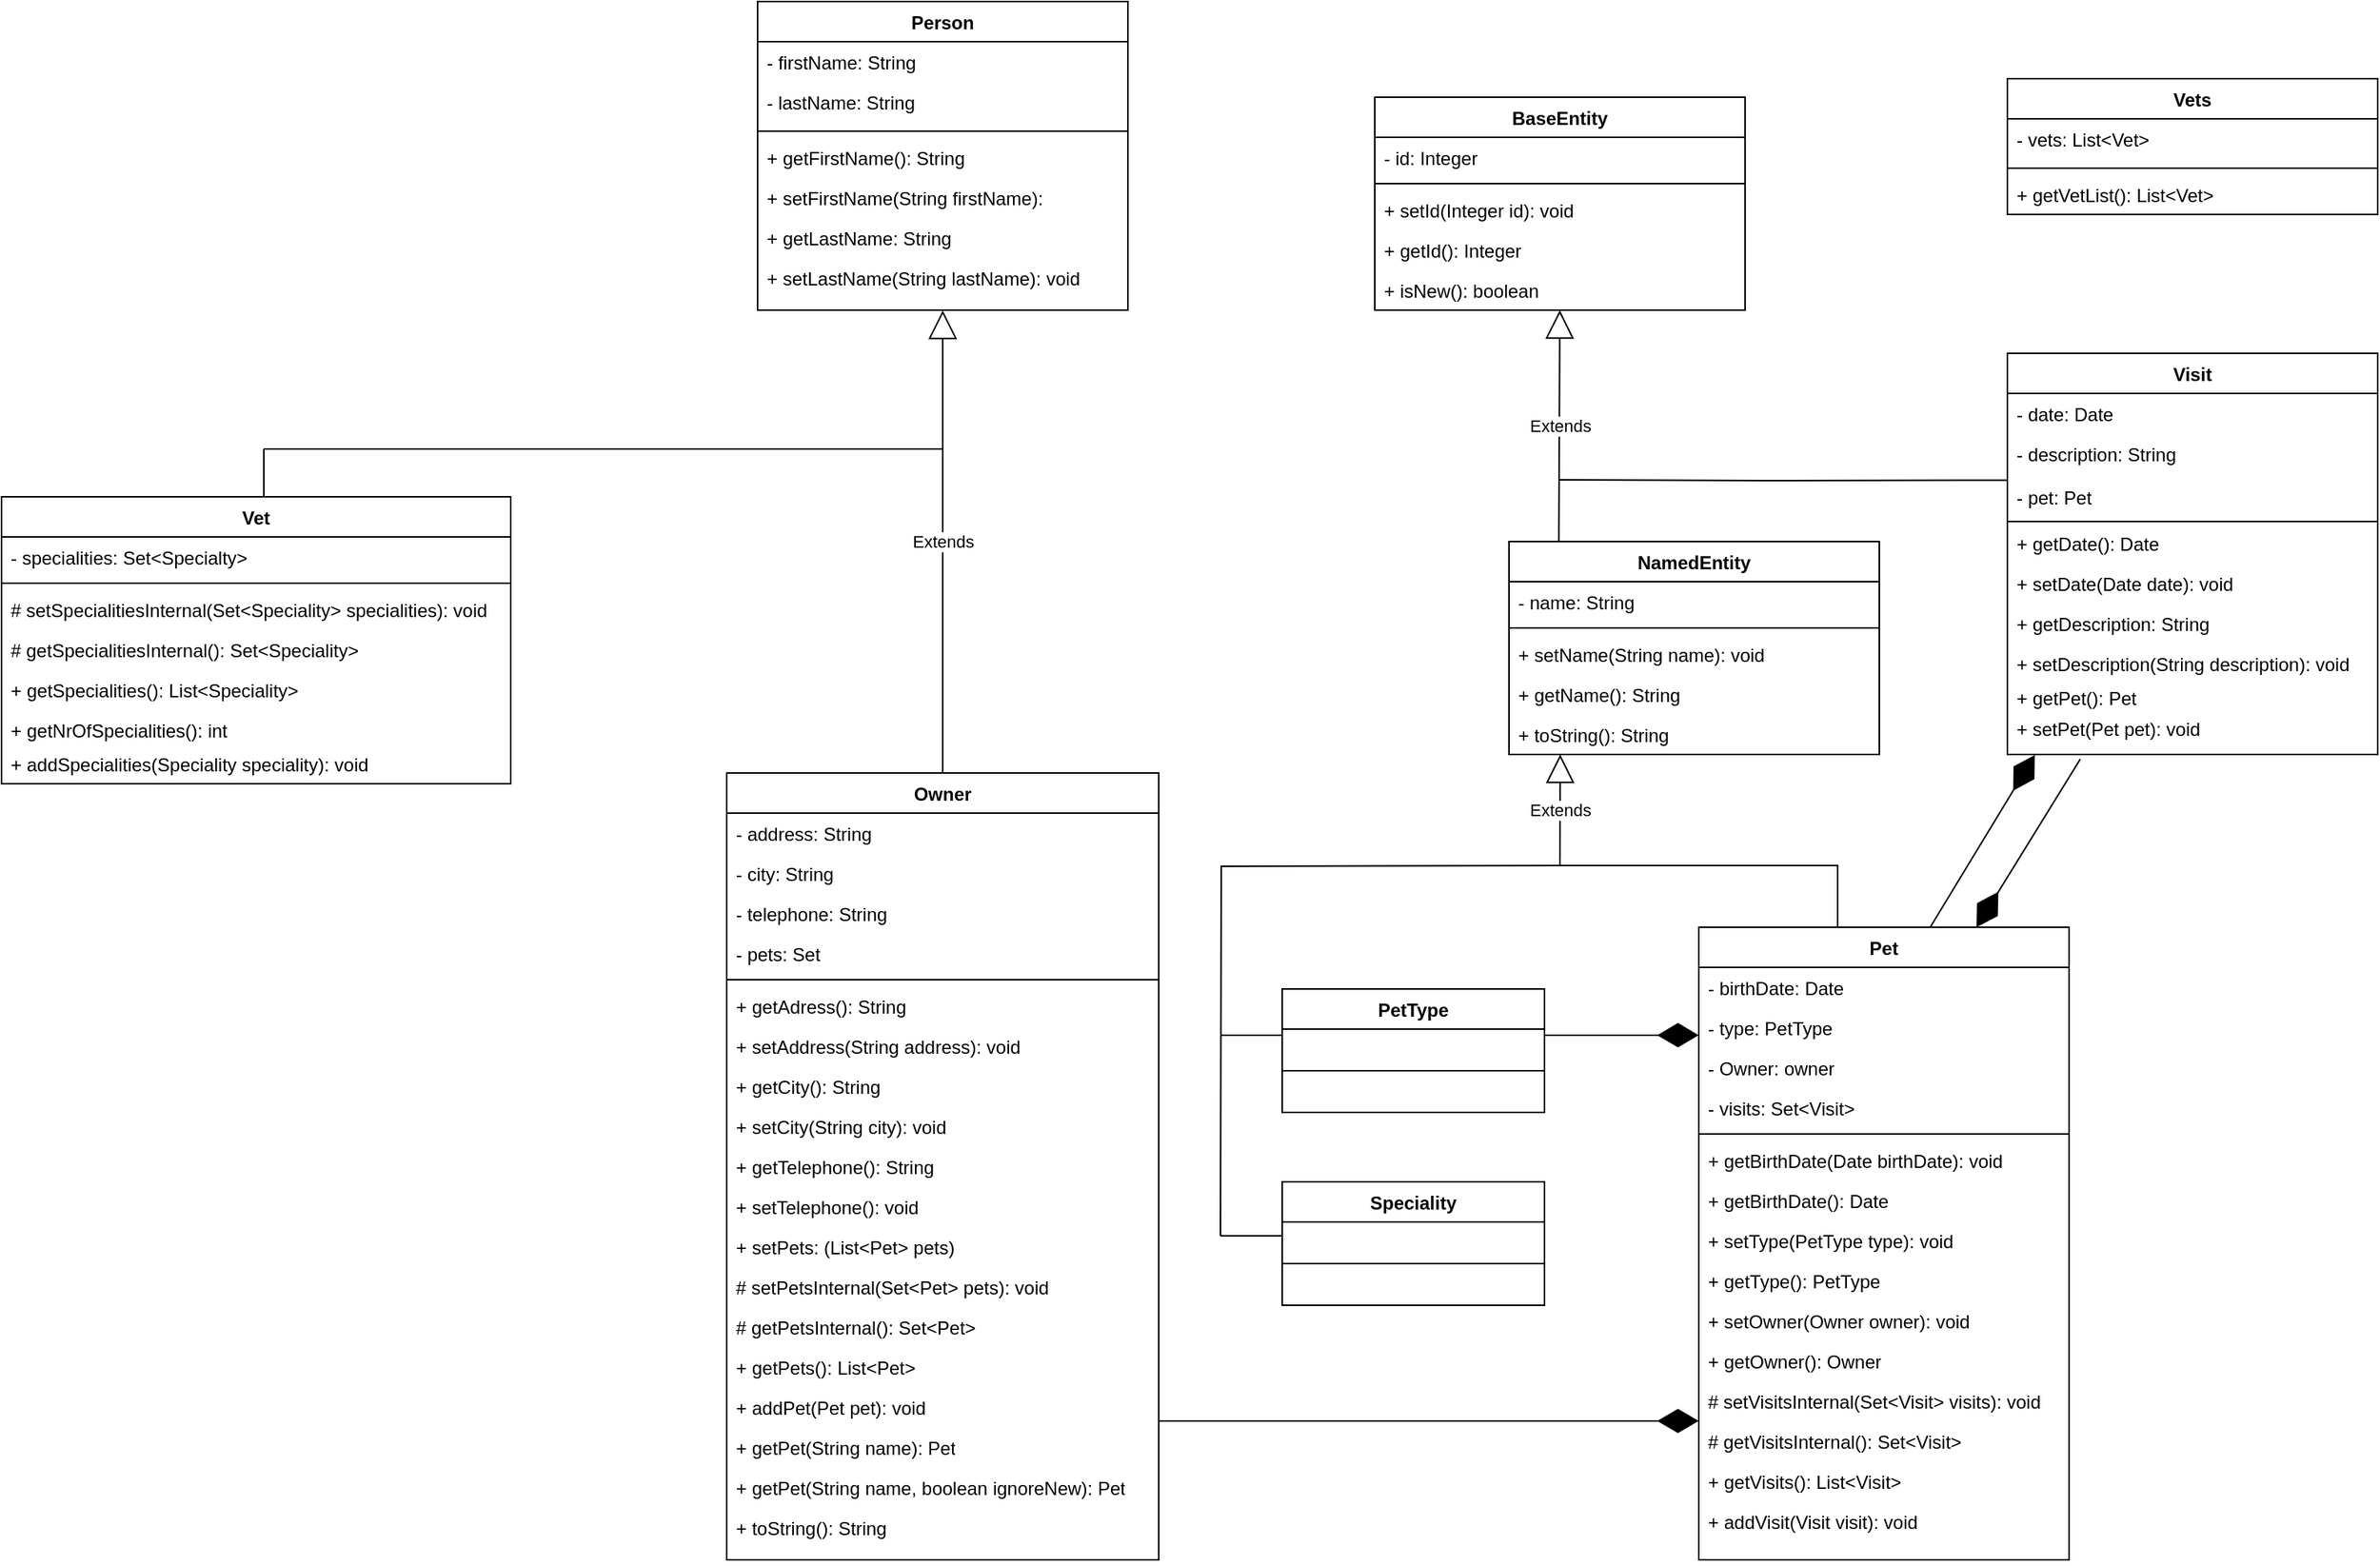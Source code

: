 <mxfile version="26.0.16">
  <diagram id="C5RBs43oDa-KdzZeNtuy" name="Page-1">
    <mxGraphModel dx="2007" dy="2647" grid="1" gridSize="10" guides="1" tooltips="1" connect="1" arrows="1" fold="1" page="1" pageScale="1" pageWidth="827" pageHeight="1169" math="0" shadow="0">
      <root>
        <mxCell id="WIyWlLk6GJQsqaUBKTNV-0" />
        <mxCell id="WIyWlLk6GJQsqaUBKTNV-1" parent="WIyWlLk6GJQsqaUBKTNV-0" />
        <mxCell id="treNw8Xe52a4ep_lziaN-0" value="Owner" style="swimlane;fontStyle=1;align=center;verticalAlign=top;childLayout=stackLayout;horizontal=1;startSize=26;horizontalStack=0;resizeParent=1;resizeParentMax=0;resizeLast=0;collapsible=1;marginBottom=0;whiteSpace=wrap;html=1;" parent="WIyWlLk6GJQsqaUBKTNV-1" vertex="1">
          <mxGeometry x="80" y="-660" width="280" height="510" as="geometry" />
        </mxCell>
        <mxCell id="treNw8Xe52a4ep_lziaN-6" value="- address: String&amp;nbsp;" style="text;strokeColor=none;fillColor=none;align=left;verticalAlign=top;spacingLeft=4;spacingRight=4;overflow=hidden;rotatable=0;points=[[0,0.5],[1,0.5]];portConstraint=eastwest;whiteSpace=wrap;html=1;" parent="treNw8Xe52a4ep_lziaN-0" vertex="1">
          <mxGeometry y="26" width="280" height="26" as="geometry" />
        </mxCell>
        <mxCell id="treNw8Xe52a4ep_lziaN-7" value="- city: String" style="text;strokeColor=none;fillColor=none;align=left;verticalAlign=top;spacingLeft=4;spacingRight=4;overflow=hidden;rotatable=0;points=[[0,0.5],[1,0.5]];portConstraint=eastwest;whiteSpace=wrap;html=1;" parent="treNw8Xe52a4ep_lziaN-0" vertex="1">
          <mxGeometry y="52" width="280" height="26" as="geometry" />
        </mxCell>
        <mxCell id="treNw8Xe52a4ep_lziaN-8" value="- telephone: String&amp;nbsp;" style="text;strokeColor=none;fillColor=none;align=left;verticalAlign=top;spacingLeft=4;spacingRight=4;overflow=hidden;rotatable=0;points=[[0,0.5],[1,0.5]];portConstraint=eastwest;whiteSpace=wrap;html=1;" parent="treNw8Xe52a4ep_lziaN-0" vertex="1">
          <mxGeometry y="78" width="280" height="26" as="geometry" />
        </mxCell>
        <mxCell id="treNw8Xe52a4ep_lziaN-1" value="- pets: Set" style="text;strokeColor=none;fillColor=none;align=left;verticalAlign=top;spacingLeft=4;spacingRight=4;overflow=hidden;rotatable=0;points=[[0,0.5],[1,0.5]];portConstraint=eastwest;whiteSpace=wrap;html=1;" parent="treNw8Xe52a4ep_lziaN-0" vertex="1">
          <mxGeometry y="104" width="280" height="26" as="geometry" />
        </mxCell>
        <mxCell id="treNw8Xe52a4ep_lziaN-2" value="" style="line;strokeWidth=1;fillColor=none;align=left;verticalAlign=middle;spacingTop=-1;spacingLeft=3;spacingRight=3;rotatable=0;labelPosition=right;points=[];portConstraint=eastwest;strokeColor=inherit;" parent="treNw8Xe52a4ep_lziaN-0" vertex="1">
          <mxGeometry y="130" width="280" height="8" as="geometry" />
        </mxCell>
        <mxCell id="treNw8Xe52a4ep_lziaN-9" value="+ getAdress(): String" style="text;strokeColor=none;fillColor=none;align=left;verticalAlign=top;spacingLeft=4;spacingRight=4;overflow=hidden;rotatable=0;points=[[0,0.5],[1,0.5]];portConstraint=eastwest;whiteSpace=wrap;html=1;" parent="treNw8Xe52a4ep_lziaN-0" vertex="1">
          <mxGeometry y="138" width="280" height="26" as="geometry" />
        </mxCell>
        <mxCell id="treNw8Xe52a4ep_lziaN-10" value="+ setAddress(String address): void" style="text;strokeColor=none;fillColor=none;align=left;verticalAlign=top;spacingLeft=4;spacingRight=4;overflow=hidden;rotatable=0;points=[[0,0.5],[1,0.5]];portConstraint=eastwest;whiteSpace=wrap;html=1;" parent="treNw8Xe52a4ep_lziaN-0" vertex="1">
          <mxGeometry y="164" width="280" height="26" as="geometry" />
        </mxCell>
        <mxCell id="treNw8Xe52a4ep_lziaN-11" value="+ getCity(): String" style="text;strokeColor=none;fillColor=none;align=left;verticalAlign=top;spacingLeft=4;spacingRight=4;overflow=hidden;rotatable=0;points=[[0,0.5],[1,0.5]];portConstraint=eastwest;whiteSpace=wrap;html=1;" parent="treNw8Xe52a4ep_lziaN-0" vertex="1">
          <mxGeometry y="190" width="280" height="26" as="geometry" />
        </mxCell>
        <mxCell id="treNw8Xe52a4ep_lziaN-12" value="+ setCity(String city): void" style="text;strokeColor=none;fillColor=none;align=left;verticalAlign=top;spacingLeft=4;spacingRight=4;overflow=hidden;rotatable=0;points=[[0,0.5],[1,0.5]];portConstraint=eastwest;whiteSpace=wrap;html=1;" parent="treNw8Xe52a4ep_lziaN-0" vertex="1">
          <mxGeometry y="216" width="280" height="26" as="geometry" />
        </mxCell>
        <mxCell id="treNw8Xe52a4ep_lziaN-13" value="+ getTelephone(): String" style="text;strokeColor=none;fillColor=none;align=left;verticalAlign=top;spacingLeft=4;spacingRight=4;overflow=hidden;rotatable=0;points=[[0,0.5],[1,0.5]];portConstraint=eastwest;whiteSpace=wrap;html=1;" parent="treNw8Xe52a4ep_lziaN-0" vertex="1">
          <mxGeometry y="242" width="280" height="26" as="geometry" />
        </mxCell>
        <mxCell id="treNw8Xe52a4ep_lziaN-14" value="+ setTelephone(): void" style="text;strokeColor=none;fillColor=none;align=left;verticalAlign=top;spacingLeft=4;spacingRight=4;overflow=hidden;rotatable=0;points=[[0,0.5],[1,0.5]];portConstraint=eastwest;whiteSpace=wrap;html=1;" parent="treNw8Xe52a4ep_lziaN-0" vertex="1">
          <mxGeometry y="268" width="280" height="26" as="geometry" />
        </mxCell>
        <mxCell id="treNw8Xe52a4ep_lziaN-15" value="+ setPets: (List&amp;lt;Pet&amp;gt; pets)" style="text;strokeColor=none;fillColor=none;align=left;verticalAlign=top;spacingLeft=4;spacingRight=4;overflow=hidden;rotatable=0;points=[[0,0.5],[1,0.5]];portConstraint=eastwest;whiteSpace=wrap;html=1;" parent="treNw8Xe52a4ep_lziaN-0" vertex="1">
          <mxGeometry y="294" width="280" height="26" as="geometry" />
        </mxCell>
        <mxCell id="treNw8Xe52a4ep_lziaN-16" value="# setPetsInternal(Set&amp;lt;Pet&amp;gt; pets): void&amp;nbsp;" style="text;strokeColor=none;fillColor=none;align=left;verticalAlign=top;spacingLeft=4;spacingRight=4;overflow=hidden;rotatable=0;points=[[0,0.5],[1,0.5]];portConstraint=eastwest;whiteSpace=wrap;html=1;" parent="treNw8Xe52a4ep_lziaN-0" vertex="1">
          <mxGeometry y="320" width="280" height="26" as="geometry" />
        </mxCell>
        <mxCell id="treNw8Xe52a4ep_lziaN-17" value="# getPetsInternal(): Set&amp;lt;Pet&amp;gt;&amp;nbsp;" style="text;strokeColor=none;fillColor=none;align=left;verticalAlign=top;spacingLeft=4;spacingRight=4;overflow=hidden;rotatable=0;points=[[0,0.5],[1,0.5]];portConstraint=eastwest;whiteSpace=wrap;html=1;" parent="treNw8Xe52a4ep_lziaN-0" vertex="1">
          <mxGeometry y="346" width="280" height="26" as="geometry" />
        </mxCell>
        <mxCell id="treNw8Xe52a4ep_lziaN-18" value="+ getPets(): List&amp;lt;Pet&amp;gt;" style="text;strokeColor=none;fillColor=none;align=left;verticalAlign=top;spacingLeft=4;spacingRight=4;overflow=hidden;rotatable=0;points=[[0,0.5],[1,0.5]];portConstraint=eastwest;whiteSpace=wrap;html=1;" parent="treNw8Xe52a4ep_lziaN-0" vertex="1">
          <mxGeometry y="372" width="280" height="26" as="geometry" />
        </mxCell>
        <mxCell id="treNw8Xe52a4ep_lziaN-19" value="+ addPet(Pet pet): void" style="text;strokeColor=none;fillColor=none;align=left;verticalAlign=top;spacingLeft=4;spacingRight=4;overflow=hidden;rotatable=0;points=[[0,0.5],[1,0.5]];portConstraint=eastwest;whiteSpace=wrap;html=1;" parent="treNw8Xe52a4ep_lziaN-0" vertex="1">
          <mxGeometry y="398" width="280" height="26" as="geometry" />
        </mxCell>
        <mxCell id="treNw8Xe52a4ep_lziaN-20" value="+ getPet(String name): Pet" style="text;strokeColor=none;fillColor=none;align=left;verticalAlign=top;spacingLeft=4;spacingRight=4;overflow=hidden;rotatable=0;points=[[0,0.5],[1,0.5]];portConstraint=eastwest;whiteSpace=wrap;html=1;" parent="treNw8Xe52a4ep_lziaN-0" vertex="1">
          <mxGeometry y="424" width="280" height="26" as="geometry" />
        </mxCell>
        <mxCell id="treNw8Xe52a4ep_lziaN-21" value="+ getPet(String name, boolean ignoreNew): Pet" style="text;strokeColor=none;fillColor=none;align=left;verticalAlign=top;spacingLeft=4;spacingRight=4;overflow=hidden;rotatable=0;points=[[0,0.5],[1,0.5]];portConstraint=eastwest;whiteSpace=wrap;html=1;" parent="treNw8Xe52a4ep_lziaN-0" vertex="1">
          <mxGeometry y="450" width="280" height="26" as="geometry" />
        </mxCell>
        <mxCell id="treNw8Xe52a4ep_lziaN-22" value="+ toString(): String" style="text;strokeColor=none;fillColor=none;align=left;verticalAlign=top;spacingLeft=4;spacingRight=4;overflow=hidden;rotatable=0;points=[[0,0.5],[1,0.5]];portConstraint=eastwest;whiteSpace=wrap;html=1;" parent="treNw8Xe52a4ep_lziaN-0" vertex="1">
          <mxGeometry y="476" width="280" height="34" as="geometry" />
        </mxCell>
        <mxCell id="treNw8Xe52a4ep_lziaN-24" value="Person" style="swimlane;fontStyle=1;align=center;verticalAlign=top;childLayout=stackLayout;horizontal=1;startSize=26;horizontalStack=0;resizeParent=1;resizeParentMax=0;resizeLast=0;collapsible=1;marginBottom=0;whiteSpace=wrap;html=1;" parent="WIyWlLk6GJQsqaUBKTNV-1" vertex="1">
          <mxGeometry x="100" y="-1160" width="240" height="200" as="geometry" />
        </mxCell>
        <mxCell id="treNw8Xe52a4ep_lziaN-29" value="- firstName: String" style="text;strokeColor=none;fillColor=none;align=left;verticalAlign=top;spacingLeft=4;spacingRight=4;overflow=hidden;rotatable=0;points=[[0,0.5],[1,0.5]];portConstraint=eastwest;whiteSpace=wrap;html=1;" parent="treNw8Xe52a4ep_lziaN-24" vertex="1">
          <mxGeometry y="26" width="240" height="26" as="geometry" />
        </mxCell>
        <mxCell id="treNw8Xe52a4ep_lziaN-25" value="- lastName: String" style="text;strokeColor=none;fillColor=none;align=left;verticalAlign=top;spacingLeft=4;spacingRight=4;overflow=hidden;rotatable=0;points=[[0,0.5],[1,0.5]];portConstraint=eastwest;whiteSpace=wrap;html=1;" parent="treNw8Xe52a4ep_lziaN-24" vertex="1">
          <mxGeometry y="52" width="240" height="28" as="geometry" />
        </mxCell>
        <mxCell id="treNw8Xe52a4ep_lziaN-26" value="" style="line;strokeWidth=1;fillColor=none;align=left;verticalAlign=middle;spacingTop=-1;spacingLeft=3;spacingRight=3;rotatable=0;labelPosition=right;points=[];portConstraint=eastwest;strokeColor=inherit;" parent="treNw8Xe52a4ep_lziaN-24" vertex="1">
          <mxGeometry y="80" width="240" height="8" as="geometry" />
        </mxCell>
        <mxCell id="treNw8Xe52a4ep_lziaN-30" value="+ getFirstName(): String" style="text;strokeColor=none;fillColor=none;align=left;verticalAlign=top;spacingLeft=4;spacingRight=4;overflow=hidden;rotatable=0;points=[[0,0.5],[1,0.5]];portConstraint=eastwest;whiteSpace=wrap;html=1;" parent="treNw8Xe52a4ep_lziaN-24" vertex="1">
          <mxGeometry y="88" width="240" height="26" as="geometry" />
        </mxCell>
        <mxCell id="treNw8Xe52a4ep_lziaN-31" value="+ setFirstName(String firstName):&amp;nbsp;" style="text;strokeColor=none;fillColor=none;align=left;verticalAlign=top;spacingLeft=4;spacingRight=4;overflow=hidden;rotatable=0;points=[[0,0.5],[1,0.5]];portConstraint=eastwest;whiteSpace=wrap;html=1;" parent="treNw8Xe52a4ep_lziaN-24" vertex="1">
          <mxGeometry y="114" width="240" height="26" as="geometry" />
        </mxCell>
        <mxCell id="treNw8Xe52a4ep_lziaN-32" value="+ getLastName: String" style="text;strokeColor=none;fillColor=none;align=left;verticalAlign=top;spacingLeft=4;spacingRight=4;overflow=hidden;rotatable=0;points=[[0,0.5],[1,0.5]];portConstraint=eastwest;whiteSpace=wrap;html=1;" parent="treNw8Xe52a4ep_lziaN-24" vertex="1">
          <mxGeometry y="140" width="240" height="26" as="geometry" />
        </mxCell>
        <mxCell id="treNw8Xe52a4ep_lziaN-27" value="+ setLastName(String lastName): void&amp;nbsp;" style="text;strokeColor=none;fillColor=none;align=left;verticalAlign=top;spacingLeft=4;spacingRight=4;overflow=hidden;rotatable=0;points=[[0,0.5],[1,0.5]];portConstraint=eastwest;whiteSpace=wrap;html=1;" parent="treNw8Xe52a4ep_lziaN-24" vertex="1">
          <mxGeometry y="166" width="240" height="34" as="geometry" />
        </mxCell>
        <mxCell id="treNw8Xe52a4ep_lziaN-33" value="Extends" style="endArrow=block;endSize=16;endFill=0;html=1;rounded=0;entryX=0.5;entryY=1.006;entryDx=0;entryDy=0;entryPerimeter=0;exitX=0.5;exitY=0;exitDx=0;exitDy=0;" parent="WIyWlLk6GJQsqaUBKTNV-1" source="treNw8Xe52a4ep_lziaN-0" target="treNw8Xe52a4ep_lziaN-27" edge="1">
          <mxGeometry width="160" relative="1" as="geometry">
            <mxPoint x="220" y="-840" as="sourcePoint" />
            <mxPoint x="219.5" y="-930" as="targetPoint" />
          </mxGeometry>
        </mxCell>
        <mxCell id="treNw8Xe52a4ep_lziaN-34" value="Pet" style="swimlane;fontStyle=1;align=center;verticalAlign=top;childLayout=stackLayout;horizontal=1;startSize=26;horizontalStack=0;resizeParent=1;resizeParentMax=0;resizeLast=0;collapsible=1;marginBottom=0;whiteSpace=wrap;html=1;" parent="WIyWlLk6GJQsqaUBKTNV-1" vertex="1">
          <mxGeometry x="710" y="-560" width="240" height="410" as="geometry" />
        </mxCell>
        <mxCell id="treNw8Xe52a4ep_lziaN-35" value="- birthDate: Date" style="text;strokeColor=none;fillColor=none;align=left;verticalAlign=top;spacingLeft=4;spacingRight=4;overflow=hidden;rotatable=0;points=[[0,0.5],[1,0.5]];portConstraint=eastwest;whiteSpace=wrap;html=1;" parent="treNw8Xe52a4ep_lziaN-34" vertex="1">
          <mxGeometry y="26" width="240" height="26" as="geometry" />
        </mxCell>
        <mxCell id="treNw8Xe52a4ep_lziaN-43" value="- type: PetType" style="text;strokeColor=none;fillColor=none;align=left;verticalAlign=top;spacingLeft=4;spacingRight=4;overflow=hidden;rotatable=0;points=[[0,0.5],[1,0.5]];portConstraint=eastwest;whiteSpace=wrap;html=1;" parent="treNw8Xe52a4ep_lziaN-34" vertex="1">
          <mxGeometry y="52" width="240" height="26" as="geometry" />
        </mxCell>
        <mxCell id="treNw8Xe52a4ep_lziaN-44" value="- Owner: owner" style="text;strokeColor=none;fillColor=none;align=left;verticalAlign=top;spacingLeft=4;spacingRight=4;overflow=hidden;rotatable=0;points=[[0,0.5],[1,0.5]];portConstraint=eastwest;whiteSpace=wrap;html=1;" parent="treNw8Xe52a4ep_lziaN-34" vertex="1">
          <mxGeometry y="78" width="240" height="26" as="geometry" />
        </mxCell>
        <mxCell id="treNw8Xe52a4ep_lziaN-36" value="- visits: Set&amp;lt;Visit&amp;gt;" style="text;strokeColor=none;fillColor=none;align=left;verticalAlign=top;spacingLeft=4;spacingRight=4;overflow=hidden;rotatable=0;points=[[0,0.5],[1,0.5]];portConstraint=eastwest;whiteSpace=wrap;html=1;" parent="treNw8Xe52a4ep_lziaN-34" vertex="1">
          <mxGeometry y="104" width="240" height="26" as="geometry" />
        </mxCell>
        <mxCell id="treNw8Xe52a4ep_lziaN-37" value="" style="line;strokeWidth=1;fillColor=none;align=left;verticalAlign=middle;spacingTop=-1;spacingLeft=3;spacingRight=3;rotatable=0;labelPosition=right;points=[];portConstraint=eastwest;strokeColor=inherit;" parent="treNw8Xe52a4ep_lziaN-34" vertex="1">
          <mxGeometry y="130" width="240" height="8" as="geometry" />
        </mxCell>
        <mxCell id="treNw8Xe52a4ep_lziaN-38" value="+ getBirthDate(Date birthDate): void" style="text;strokeColor=none;fillColor=none;align=left;verticalAlign=top;spacingLeft=4;spacingRight=4;overflow=hidden;rotatable=0;points=[[0,0.5],[1,0.5]];portConstraint=eastwest;whiteSpace=wrap;html=1;" parent="treNw8Xe52a4ep_lziaN-34" vertex="1">
          <mxGeometry y="138" width="240" height="26" as="geometry" />
        </mxCell>
        <mxCell id="treNw8Xe52a4ep_lziaN-39" value="+ getBirthDate(): Date&amp;nbsp;" style="text;strokeColor=none;fillColor=none;align=left;verticalAlign=top;spacingLeft=4;spacingRight=4;overflow=hidden;rotatable=0;points=[[0,0.5],[1,0.5]];portConstraint=eastwest;whiteSpace=wrap;html=1;" parent="treNw8Xe52a4ep_lziaN-34" vertex="1">
          <mxGeometry y="164" width="240" height="26" as="geometry" />
        </mxCell>
        <mxCell id="treNw8Xe52a4ep_lziaN-40" value="+ setType(PetType type): void" style="text;strokeColor=none;fillColor=none;align=left;verticalAlign=top;spacingLeft=4;spacingRight=4;overflow=hidden;rotatable=0;points=[[0,0.5],[1,0.5]];portConstraint=eastwest;whiteSpace=wrap;html=1;" parent="treNw8Xe52a4ep_lziaN-34" vertex="1">
          <mxGeometry y="190" width="240" height="26" as="geometry" />
        </mxCell>
        <mxCell id="treNw8Xe52a4ep_lziaN-46" value="+ getType(): PetType" style="text;strokeColor=none;fillColor=none;align=left;verticalAlign=top;spacingLeft=4;spacingRight=4;overflow=hidden;rotatable=0;points=[[0,0.5],[1,0.5]];portConstraint=eastwest;whiteSpace=wrap;html=1;" parent="treNw8Xe52a4ep_lziaN-34" vertex="1">
          <mxGeometry y="216" width="240" height="26" as="geometry" />
        </mxCell>
        <mxCell id="treNw8Xe52a4ep_lziaN-47" value="+ setOwner(Owner owner): void" style="text;strokeColor=none;fillColor=none;align=left;verticalAlign=top;spacingLeft=4;spacingRight=4;overflow=hidden;rotatable=0;points=[[0,0.5],[1,0.5]];portConstraint=eastwest;whiteSpace=wrap;html=1;" parent="treNw8Xe52a4ep_lziaN-34" vertex="1">
          <mxGeometry y="242" width="240" height="26" as="geometry" />
        </mxCell>
        <mxCell id="treNw8Xe52a4ep_lziaN-48" value="+ getOwner(): Owner" style="text;strokeColor=none;fillColor=none;align=left;verticalAlign=top;spacingLeft=4;spacingRight=4;overflow=hidden;rotatable=0;points=[[0,0.5],[1,0.5]];portConstraint=eastwest;whiteSpace=wrap;html=1;" parent="treNw8Xe52a4ep_lziaN-34" vertex="1">
          <mxGeometry y="268" width="240" height="26" as="geometry" />
        </mxCell>
        <mxCell id="treNw8Xe52a4ep_lziaN-49" value="# setVisitsInternal(Set&amp;lt;Visit&amp;gt; visits): void&amp;nbsp;" style="text;strokeColor=none;fillColor=none;align=left;verticalAlign=top;spacingLeft=4;spacingRight=4;overflow=hidden;rotatable=0;points=[[0,0.5],[1,0.5]];portConstraint=eastwest;whiteSpace=wrap;html=1;" parent="treNw8Xe52a4ep_lziaN-34" vertex="1">
          <mxGeometry y="294" width="240" height="26" as="geometry" />
        </mxCell>
        <mxCell id="treNw8Xe52a4ep_lziaN-50" value="# getVisitsInternal(): Set&amp;lt;Visit&amp;gt;&amp;nbsp;" style="text;strokeColor=none;fillColor=none;align=left;verticalAlign=top;spacingLeft=4;spacingRight=4;overflow=hidden;rotatable=0;points=[[0,0.5],[1,0.5]];portConstraint=eastwest;whiteSpace=wrap;html=1;" parent="treNw8Xe52a4ep_lziaN-34" vertex="1">
          <mxGeometry y="320" width="240" height="26" as="geometry" />
        </mxCell>
        <mxCell id="treNw8Xe52a4ep_lziaN-51" value="+ getVisits(): List&amp;lt;Visit&amp;gt;" style="text;strokeColor=none;fillColor=none;align=left;verticalAlign=top;spacingLeft=4;spacingRight=4;overflow=hidden;rotatable=0;points=[[0,0.5],[1,0.5]];portConstraint=eastwest;whiteSpace=wrap;html=1;" parent="treNw8Xe52a4ep_lziaN-34" vertex="1">
          <mxGeometry y="346" width="240" height="26" as="geometry" />
        </mxCell>
        <mxCell id="treNw8Xe52a4ep_lziaN-41" value="+ addVisit(Visit visit): void" style="text;strokeColor=none;fillColor=none;align=left;verticalAlign=top;spacingLeft=4;spacingRight=4;overflow=hidden;rotatable=0;points=[[0,0.5],[1,0.5]];portConstraint=eastwest;whiteSpace=wrap;html=1;" parent="treNw8Xe52a4ep_lziaN-34" vertex="1">
          <mxGeometry y="372" width="240" height="38" as="geometry" />
        </mxCell>
        <mxCell id="treNw8Xe52a4ep_lziaN-52" value="Extends" style="endArrow=block;endSize=16;endFill=0;html=1;rounded=0;" parent="WIyWlLk6GJQsqaUBKTNV-1" edge="1">
          <mxGeometry width="160" relative="1" as="geometry">
            <mxPoint x="620" y="-600" as="sourcePoint" />
            <mxPoint x="620.2" y="-672" as="targetPoint" />
          </mxGeometry>
        </mxCell>
        <mxCell id="pr3F95v6sbht4BR1zz6e-0" value="NamedEntity" style="swimlane;fontStyle=1;align=center;verticalAlign=top;childLayout=stackLayout;horizontal=1;startSize=26;horizontalStack=0;resizeParent=1;resizeParentMax=0;resizeLast=0;collapsible=1;marginBottom=0;whiteSpace=wrap;html=1;" vertex="1" parent="WIyWlLk6GJQsqaUBKTNV-1">
          <mxGeometry x="587" y="-810" width="240" height="138" as="geometry" />
        </mxCell>
        <mxCell id="pr3F95v6sbht4BR1zz6e-1" value="- name: String" style="text;strokeColor=none;fillColor=none;align=left;verticalAlign=top;spacingLeft=4;spacingRight=4;overflow=hidden;rotatable=0;points=[[0,0.5],[1,0.5]];portConstraint=eastwest;whiteSpace=wrap;html=1;" vertex="1" parent="pr3F95v6sbht4BR1zz6e-0">
          <mxGeometry y="26" width="240" height="26" as="geometry" />
        </mxCell>
        <mxCell id="pr3F95v6sbht4BR1zz6e-3" value="" style="line;strokeWidth=1;fillColor=none;align=left;verticalAlign=middle;spacingTop=-1;spacingLeft=3;spacingRight=3;rotatable=0;labelPosition=right;points=[];portConstraint=eastwest;strokeColor=inherit;" vertex="1" parent="pr3F95v6sbht4BR1zz6e-0">
          <mxGeometry y="52" width="240" height="8" as="geometry" />
        </mxCell>
        <mxCell id="pr3F95v6sbht4BR1zz6e-4" value="+ setName(String name): void" style="text;strokeColor=none;fillColor=none;align=left;verticalAlign=top;spacingLeft=4;spacingRight=4;overflow=hidden;rotatable=0;points=[[0,0.5],[1,0.5]];portConstraint=eastwest;whiteSpace=wrap;html=1;" vertex="1" parent="pr3F95v6sbht4BR1zz6e-0">
          <mxGeometry y="60" width="240" height="26" as="geometry" />
        </mxCell>
        <mxCell id="pr3F95v6sbht4BR1zz6e-5" value="+ getName(): String&amp;nbsp;" style="text;strokeColor=none;fillColor=none;align=left;verticalAlign=top;spacingLeft=4;spacingRight=4;overflow=hidden;rotatable=0;points=[[0,0.5],[1,0.5]];portConstraint=eastwest;whiteSpace=wrap;html=1;" vertex="1" parent="pr3F95v6sbht4BR1zz6e-0">
          <mxGeometry y="86" width="240" height="26" as="geometry" />
        </mxCell>
        <mxCell id="pr3F95v6sbht4BR1zz6e-6" value="+ toString(): String" style="text;strokeColor=none;fillColor=none;align=left;verticalAlign=top;spacingLeft=4;spacingRight=4;overflow=hidden;rotatable=0;points=[[0,0.5],[1,0.5]];portConstraint=eastwest;whiteSpace=wrap;html=1;" vertex="1" parent="pr3F95v6sbht4BR1zz6e-0">
          <mxGeometry y="112" width="240" height="26" as="geometry" />
        </mxCell>
        <mxCell id="pr3F95v6sbht4BR1zz6e-9" value="BaseEntity" style="swimlane;fontStyle=1;align=center;verticalAlign=top;childLayout=stackLayout;horizontal=1;startSize=26;horizontalStack=0;resizeParent=1;resizeParentMax=0;resizeLast=0;collapsible=1;marginBottom=0;whiteSpace=wrap;html=1;" vertex="1" parent="WIyWlLk6GJQsqaUBKTNV-1">
          <mxGeometry x="500" y="-1098" width="240" height="138" as="geometry" />
        </mxCell>
        <mxCell id="pr3F95v6sbht4BR1zz6e-10" value="- id: Integer" style="text;strokeColor=none;fillColor=none;align=left;verticalAlign=top;spacingLeft=4;spacingRight=4;overflow=hidden;rotatable=0;points=[[0,0.5],[1,0.5]];portConstraint=eastwest;whiteSpace=wrap;html=1;" vertex="1" parent="pr3F95v6sbht4BR1zz6e-9">
          <mxGeometry y="26" width="240" height="26" as="geometry" />
        </mxCell>
        <mxCell id="pr3F95v6sbht4BR1zz6e-11" value="" style="line;strokeWidth=1;fillColor=none;align=left;verticalAlign=middle;spacingTop=-1;spacingLeft=3;spacingRight=3;rotatable=0;labelPosition=right;points=[];portConstraint=eastwest;strokeColor=inherit;" vertex="1" parent="pr3F95v6sbht4BR1zz6e-9">
          <mxGeometry y="52" width="240" height="8" as="geometry" />
        </mxCell>
        <mxCell id="pr3F95v6sbht4BR1zz6e-12" value="+ setId(Integer id): void" style="text;strokeColor=none;fillColor=none;align=left;verticalAlign=top;spacingLeft=4;spacingRight=4;overflow=hidden;rotatable=0;points=[[0,0.5],[1,0.5]];portConstraint=eastwest;whiteSpace=wrap;html=1;" vertex="1" parent="pr3F95v6sbht4BR1zz6e-9">
          <mxGeometry y="60" width="240" height="26" as="geometry" />
        </mxCell>
        <mxCell id="pr3F95v6sbht4BR1zz6e-13" value="+ getId(): Integer &amp;nbsp;" style="text;strokeColor=none;fillColor=none;align=left;verticalAlign=top;spacingLeft=4;spacingRight=4;overflow=hidden;rotatable=0;points=[[0,0.5],[1,0.5]];portConstraint=eastwest;whiteSpace=wrap;html=1;" vertex="1" parent="pr3F95v6sbht4BR1zz6e-9">
          <mxGeometry y="86" width="240" height="26" as="geometry" />
        </mxCell>
        <mxCell id="pr3F95v6sbht4BR1zz6e-14" value="+ isNew(): boolean" style="text;strokeColor=none;fillColor=none;align=left;verticalAlign=top;spacingLeft=4;spacingRight=4;overflow=hidden;rotatable=0;points=[[0,0.5],[1,0.5]];portConstraint=eastwest;whiteSpace=wrap;html=1;" vertex="1" parent="pr3F95v6sbht4BR1zz6e-9">
          <mxGeometry y="112" width="240" height="26" as="geometry" />
        </mxCell>
        <mxCell id="pr3F95v6sbht4BR1zz6e-15" value="Extends" style="endArrow=block;endSize=16;endFill=0;html=1;rounded=0;" edge="1" parent="WIyWlLk6GJQsqaUBKTNV-1" target="pr3F95v6sbht4BR1zz6e-14">
          <mxGeometry width="160" relative="1" as="geometry">
            <mxPoint x="619.29" y="-810" as="sourcePoint" />
            <mxPoint x="619.29" y="-890" as="targetPoint" />
          </mxGeometry>
        </mxCell>
        <mxCell id="pr3F95v6sbht4BR1zz6e-16" value="PetType" style="swimlane;fontStyle=1;align=center;verticalAlign=top;childLayout=stackLayout;horizontal=1;startSize=26;horizontalStack=0;resizeParent=1;resizeParentMax=0;resizeLast=0;collapsible=1;marginBottom=0;whiteSpace=wrap;html=1;" vertex="1" parent="WIyWlLk6GJQsqaUBKTNV-1">
          <mxGeometry x="440" y="-520" width="170" height="80" as="geometry" />
        </mxCell>
        <mxCell id="pr3F95v6sbht4BR1zz6e-18" value="" style="line;strokeWidth=1;fillColor=none;align=left;verticalAlign=middle;spacingTop=-1;spacingLeft=3;spacingRight=3;rotatable=0;labelPosition=right;points=[];portConstraint=eastwest;strokeColor=inherit;" vertex="1" parent="pr3F95v6sbht4BR1zz6e-16">
          <mxGeometry y="26" width="170" height="54" as="geometry" />
        </mxCell>
        <mxCell id="pr3F95v6sbht4BR1zz6e-31" value="Speciality" style="swimlane;fontStyle=1;align=center;verticalAlign=top;childLayout=stackLayout;horizontal=1;startSize=26;horizontalStack=0;resizeParent=1;resizeParentMax=0;resizeLast=0;collapsible=1;marginBottom=0;whiteSpace=wrap;html=1;" vertex="1" parent="WIyWlLk6GJQsqaUBKTNV-1">
          <mxGeometry x="440" y="-395" width="170" height="80" as="geometry" />
        </mxCell>
        <mxCell id="pr3F95v6sbht4BR1zz6e-32" value="" style="line;strokeWidth=1;fillColor=none;align=left;verticalAlign=middle;spacingTop=-1;spacingLeft=3;spacingRight=3;rotatable=0;labelPosition=right;points=[];portConstraint=eastwest;strokeColor=inherit;" vertex="1" parent="pr3F95v6sbht4BR1zz6e-31">
          <mxGeometry y="26" width="170" height="54" as="geometry" />
        </mxCell>
        <mxCell id="pr3F95v6sbht4BR1zz6e-39" value="Vet" style="swimlane;fontStyle=1;align=center;verticalAlign=top;childLayout=stackLayout;horizontal=1;startSize=26;horizontalStack=0;resizeParent=1;resizeParentMax=0;resizeLast=0;collapsible=1;marginBottom=0;whiteSpace=wrap;html=1;" vertex="1" parent="WIyWlLk6GJQsqaUBKTNV-1">
          <mxGeometry x="-390" y="-839" width="330" height="186" as="geometry" />
        </mxCell>
        <mxCell id="pr3F95v6sbht4BR1zz6e-40" value="- specialities: Set&amp;lt;Specialty&amp;gt;" style="text;strokeColor=none;fillColor=none;align=left;verticalAlign=top;spacingLeft=4;spacingRight=4;overflow=hidden;rotatable=0;points=[[0,0.5],[1,0.5]];portConstraint=eastwest;whiteSpace=wrap;html=1;" vertex="1" parent="pr3F95v6sbht4BR1zz6e-39">
          <mxGeometry y="26" width="330" height="26" as="geometry" />
        </mxCell>
        <mxCell id="pr3F95v6sbht4BR1zz6e-42" value="" style="line;strokeWidth=1;fillColor=none;align=left;verticalAlign=middle;spacingTop=-1;spacingLeft=3;spacingRight=3;rotatable=0;labelPosition=right;points=[];portConstraint=eastwest;strokeColor=inherit;" vertex="1" parent="pr3F95v6sbht4BR1zz6e-39">
          <mxGeometry y="52" width="330" height="8" as="geometry" />
        </mxCell>
        <mxCell id="pr3F95v6sbht4BR1zz6e-43" value="# setSpecialitiesInternal(Set&amp;lt;Speciality&amp;gt; specialities): void" style="text;strokeColor=none;fillColor=none;align=left;verticalAlign=top;spacingLeft=4;spacingRight=4;overflow=hidden;rotatable=0;points=[[0,0.5],[1,0.5]];portConstraint=eastwest;whiteSpace=wrap;html=1;" vertex="1" parent="pr3F95v6sbht4BR1zz6e-39">
          <mxGeometry y="60" width="330" height="26" as="geometry" />
        </mxCell>
        <mxCell id="pr3F95v6sbht4BR1zz6e-44" value="# getSpecialitiesInternal(): Set&amp;lt;Speciality&amp;gt;" style="text;strokeColor=none;fillColor=none;align=left;verticalAlign=top;spacingLeft=4;spacingRight=4;overflow=hidden;rotatable=0;points=[[0,0.5],[1,0.5]];portConstraint=eastwest;whiteSpace=wrap;html=1;" vertex="1" parent="pr3F95v6sbht4BR1zz6e-39">
          <mxGeometry y="86" width="330" height="26" as="geometry" />
        </mxCell>
        <mxCell id="pr3F95v6sbht4BR1zz6e-45" value="+ getSpecialities(): List&amp;lt;Speciality&amp;gt;" style="text;strokeColor=none;fillColor=none;align=left;verticalAlign=top;spacingLeft=4;spacingRight=4;overflow=hidden;rotatable=0;points=[[0,0.5],[1,0.5]];portConstraint=eastwest;whiteSpace=wrap;html=1;" vertex="1" parent="pr3F95v6sbht4BR1zz6e-39">
          <mxGeometry y="112" width="330" height="26" as="geometry" />
        </mxCell>
        <mxCell id="pr3F95v6sbht4BR1zz6e-46" value="+ getNrOfSpecialities(): int&amp;nbsp;" style="text;strokeColor=none;fillColor=none;align=left;verticalAlign=top;spacingLeft=4;spacingRight=4;overflow=hidden;rotatable=0;points=[[0,0.5],[1,0.5]];portConstraint=eastwest;whiteSpace=wrap;html=1;" vertex="1" parent="pr3F95v6sbht4BR1zz6e-39">
          <mxGeometry y="138" width="330" height="22" as="geometry" />
        </mxCell>
        <mxCell id="pr3F95v6sbht4BR1zz6e-48" value="+ addSpecialities(Speciality speciality): void" style="text;strokeColor=none;fillColor=none;align=left;verticalAlign=top;spacingLeft=4;spacingRight=4;overflow=hidden;rotatable=0;points=[[0,0.5],[1,0.5]];portConstraint=eastwest;whiteSpace=wrap;html=1;" vertex="1" parent="pr3F95v6sbht4BR1zz6e-39">
          <mxGeometry y="160" width="330" height="26" as="geometry" />
        </mxCell>
        <mxCell id="pr3F95v6sbht4BR1zz6e-49" value="" style="endArrow=none;html=1;edgeStyle=orthogonalEdgeStyle;rounded=0;" edge="1" parent="WIyWlLk6GJQsqaUBKTNV-1">
          <mxGeometry relative="1" as="geometry">
            <mxPoint x="-220" y="-870" as="sourcePoint" />
            <mxPoint x="220" y="-870" as="targetPoint" />
          </mxGeometry>
        </mxCell>
        <mxCell id="pr3F95v6sbht4BR1zz6e-52" value="" style="endArrow=none;html=1;edgeStyle=orthogonalEdgeStyle;rounded=0;" edge="1" parent="WIyWlLk6GJQsqaUBKTNV-1">
          <mxGeometry relative="1" as="geometry">
            <mxPoint x="-220" y="-859.01" as="sourcePoint" />
            <mxPoint x="-220" y="-870" as="targetPoint" />
            <Array as="points">
              <mxPoint x="-220" y="-839.01" />
              <mxPoint x="-220" y="-839.01" />
            </Array>
          </mxGeometry>
        </mxCell>
        <mxCell id="pr3F95v6sbht4BR1zz6e-55" value="Vets" style="swimlane;fontStyle=1;align=center;verticalAlign=top;childLayout=stackLayout;horizontal=1;startSize=26;horizontalStack=0;resizeParent=1;resizeParentMax=0;resizeLast=0;collapsible=1;marginBottom=0;whiteSpace=wrap;html=1;" vertex="1" parent="WIyWlLk6GJQsqaUBKTNV-1">
          <mxGeometry x="910" y="-1110" width="240" height="88" as="geometry" />
        </mxCell>
        <mxCell id="pr3F95v6sbht4BR1zz6e-57" value="- vets: List&amp;lt;Vet&amp;gt;" style="text;strokeColor=none;fillColor=none;align=left;verticalAlign=top;spacingLeft=4;spacingRight=4;overflow=hidden;rotatable=0;points=[[0,0.5],[1,0.5]];portConstraint=eastwest;whiteSpace=wrap;html=1;" vertex="1" parent="pr3F95v6sbht4BR1zz6e-55">
          <mxGeometry y="26" width="240" height="28" as="geometry" />
        </mxCell>
        <mxCell id="pr3F95v6sbht4BR1zz6e-58" value="" style="line;strokeWidth=1;fillColor=none;align=left;verticalAlign=middle;spacingTop=-1;spacingLeft=3;spacingRight=3;rotatable=0;labelPosition=right;points=[];portConstraint=eastwest;strokeColor=inherit;" vertex="1" parent="pr3F95v6sbht4BR1zz6e-55">
          <mxGeometry y="54" width="240" height="8" as="geometry" />
        </mxCell>
        <mxCell id="pr3F95v6sbht4BR1zz6e-59" value="+ getVetList(): List&amp;lt;Vet&amp;gt;" style="text;strokeColor=none;fillColor=none;align=left;verticalAlign=top;spacingLeft=4;spacingRight=4;overflow=hidden;rotatable=0;points=[[0,0.5],[1,0.5]];portConstraint=eastwest;whiteSpace=wrap;html=1;" vertex="1" parent="pr3F95v6sbht4BR1zz6e-55">
          <mxGeometry y="62" width="240" height="26" as="geometry" />
        </mxCell>
        <mxCell id="pr3F95v6sbht4BR1zz6e-63" value="Visit" style="swimlane;fontStyle=1;align=center;verticalAlign=top;childLayout=stackLayout;horizontal=1;startSize=26;horizontalStack=0;resizeParent=1;resizeParentMax=0;resizeLast=0;collapsible=1;marginBottom=0;whiteSpace=wrap;html=1;" vertex="1" parent="WIyWlLk6GJQsqaUBKTNV-1">
          <mxGeometry x="910" y="-932" width="240" height="260" as="geometry" />
        </mxCell>
        <mxCell id="pr3F95v6sbht4BR1zz6e-64" value="- date: Date" style="text;strokeColor=none;fillColor=none;align=left;verticalAlign=top;spacingLeft=4;spacingRight=4;overflow=hidden;rotatable=0;points=[[0,0.5],[1,0.5]];portConstraint=eastwest;whiteSpace=wrap;html=1;" vertex="1" parent="pr3F95v6sbht4BR1zz6e-63">
          <mxGeometry y="26" width="240" height="26" as="geometry" />
        </mxCell>
        <mxCell id="pr3F95v6sbht4BR1zz6e-65" value="- description: String" style="text;strokeColor=none;fillColor=none;align=left;verticalAlign=top;spacingLeft=4;spacingRight=4;overflow=hidden;rotatable=0;points=[[0,0.5],[1,0.5]];portConstraint=eastwest;whiteSpace=wrap;html=1;" vertex="1" parent="pr3F95v6sbht4BR1zz6e-63">
          <mxGeometry y="52" width="240" height="28" as="geometry" />
        </mxCell>
        <mxCell id="pr3F95v6sbht4BR1zz6e-71" value="- pet: Pet" style="text;strokeColor=none;fillColor=none;align=left;verticalAlign=top;spacingLeft=4;spacingRight=4;overflow=hidden;rotatable=0;points=[[0,0.5],[1,0.5]];portConstraint=eastwest;whiteSpace=wrap;html=1;" vertex="1" parent="pr3F95v6sbht4BR1zz6e-63">
          <mxGeometry y="80" width="240" height="28" as="geometry" />
        </mxCell>
        <mxCell id="pr3F95v6sbht4BR1zz6e-66" value="" style="line;strokeWidth=1;fillColor=none;align=left;verticalAlign=middle;spacingTop=-1;spacingLeft=3;spacingRight=3;rotatable=0;labelPosition=right;points=[];portConstraint=eastwest;strokeColor=inherit;" vertex="1" parent="pr3F95v6sbht4BR1zz6e-63">
          <mxGeometry y="108" width="240" height="2" as="geometry" />
        </mxCell>
        <mxCell id="pr3F95v6sbht4BR1zz6e-67" value="+ getDate(): Date" style="text;strokeColor=none;fillColor=none;align=left;verticalAlign=top;spacingLeft=4;spacingRight=4;overflow=hidden;rotatable=0;points=[[0,0.5],[1,0.5]];portConstraint=eastwest;whiteSpace=wrap;html=1;" vertex="1" parent="pr3F95v6sbht4BR1zz6e-63">
          <mxGeometry y="110" width="240" height="26" as="geometry" />
        </mxCell>
        <mxCell id="pr3F95v6sbht4BR1zz6e-68" value="+ setDate(Date date): void" style="text;strokeColor=none;fillColor=none;align=left;verticalAlign=top;spacingLeft=4;spacingRight=4;overflow=hidden;rotatable=0;points=[[0,0.5],[1,0.5]];portConstraint=eastwest;whiteSpace=wrap;html=1;" vertex="1" parent="pr3F95v6sbht4BR1zz6e-63">
          <mxGeometry y="136" width="240" height="26" as="geometry" />
        </mxCell>
        <mxCell id="pr3F95v6sbht4BR1zz6e-69" value="+ getDescription: String" style="text;strokeColor=none;fillColor=none;align=left;verticalAlign=top;spacingLeft=4;spacingRight=4;overflow=hidden;rotatable=0;points=[[0,0.5],[1,0.5]];portConstraint=eastwest;whiteSpace=wrap;html=1;" vertex="1" parent="pr3F95v6sbht4BR1zz6e-63">
          <mxGeometry y="162" width="240" height="26" as="geometry" />
        </mxCell>
        <mxCell id="pr3F95v6sbht4BR1zz6e-70" value="+ setDescription(String description): void&amp;nbsp;" style="text;strokeColor=none;fillColor=none;align=left;verticalAlign=top;spacingLeft=4;spacingRight=4;overflow=hidden;rotatable=0;points=[[0,0.5],[1,0.5]];portConstraint=eastwest;whiteSpace=wrap;html=1;" vertex="1" parent="pr3F95v6sbht4BR1zz6e-63">
          <mxGeometry y="188" width="240" height="22" as="geometry" />
        </mxCell>
        <mxCell id="pr3F95v6sbht4BR1zz6e-72" value="+ getPet(): Pet&amp;nbsp;" style="text;strokeColor=none;fillColor=none;align=left;verticalAlign=top;spacingLeft=4;spacingRight=4;overflow=hidden;rotatable=0;points=[[0,0.5],[1,0.5]];portConstraint=eastwest;whiteSpace=wrap;html=1;" vertex="1" parent="pr3F95v6sbht4BR1zz6e-63">
          <mxGeometry y="210" width="240" height="20" as="geometry" />
        </mxCell>
        <mxCell id="pr3F95v6sbht4BR1zz6e-74" value="+ setPet(Pet pet): void&amp;nbsp;" style="text;strokeColor=none;fillColor=none;align=left;verticalAlign=top;spacingLeft=4;spacingRight=4;overflow=hidden;rotatable=0;points=[[0,0.5],[1,0.5]];portConstraint=eastwest;whiteSpace=wrap;html=1;" vertex="1" parent="pr3F95v6sbht4BR1zz6e-63">
          <mxGeometry y="230" width="240" height="30" as="geometry" />
        </mxCell>
        <mxCell id="pr3F95v6sbht4BR1zz6e-75" value="" style="endArrow=none;html=1;edgeStyle=orthogonalEdgeStyle;rounded=0;entryX=0.001;entryY=0.08;entryDx=0;entryDy=0;entryPerimeter=0;" edge="1" parent="WIyWlLk6GJQsqaUBKTNV-1" target="pr3F95v6sbht4BR1zz6e-71">
          <mxGeometry relative="1" as="geometry">
            <mxPoint x="620" y="-850" as="sourcePoint" />
            <mxPoint x="780" y="-850" as="targetPoint" />
          </mxGeometry>
        </mxCell>
        <mxCell id="pr3F95v6sbht4BR1zz6e-79" value="" style="endArrow=none;html=1;edgeStyle=orthogonalEdgeStyle;rounded=0;entryX=0.5;entryY=0;entryDx=0;entryDy=0;" edge="1" parent="WIyWlLk6GJQsqaUBKTNV-1" target="treNw8Xe52a4ep_lziaN-34">
          <mxGeometry relative="1" as="geometry">
            <mxPoint x="620" y="-600" as="sourcePoint" />
            <mxPoint x="780" y="-600" as="targetPoint" />
            <Array as="points">
              <mxPoint x="800" y="-600" />
              <mxPoint x="800" y="-560" />
            </Array>
          </mxGeometry>
        </mxCell>
        <mxCell id="pr3F95v6sbht4BR1zz6e-89" value="" style="endArrow=diamondThin;endFill=1;endSize=24;html=1;rounded=0;entryX=0.074;entryY=1.013;entryDx=0;entryDy=0;entryPerimeter=0;" edge="1" parent="WIyWlLk6GJQsqaUBKTNV-1" target="pr3F95v6sbht4BR1zz6e-74">
          <mxGeometry width="160" relative="1" as="geometry">
            <mxPoint x="860" y="-560" as="sourcePoint" />
            <mxPoint x="950" y="-660" as="targetPoint" />
          </mxGeometry>
        </mxCell>
        <mxCell id="pr3F95v6sbht4BR1zz6e-90" value="" style="endArrow=diamondThin;endFill=1;endSize=24;html=1;rounded=0;entryX=0;entryY=0;entryDx=0;entryDy=0;entryPerimeter=0;" edge="1" parent="WIyWlLk6GJQsqaUBKTNV-1" target="treNw8Xe52a4ep_lziaN-50">
          <mxGeometry width="160" relative="1" as="geometry">
            <mxPoint x="360" y="-240" as="sourcePoint" />
            <mxPoint x="520" y="-240" as="targetPoint" />
          </mxGeometry>
        </mxCell>
        <mxCell id="pr3F95v6sbht4BR1zz6e-91" value="" style="endArrow=diamondThin;endFill=1;endSize=24;html=1;rounded=0;exitX=0.197;exitY=1.1;exitDx=0;exitDy=0;exitPerimeter=0;entryX=0.75;entryY=0;entryDx=0;entryDy=0;" edge="1" parent="WIyWlLk6GJQsqaUBKTNV-1" source="pr3F95v6sbht4BR1zz6e-74" target="treNw8Xe52a4ep_lziaN-34">
          <mxGeometry width="160" relative="1" as="geometry">
            <mxPoint x="970" y="-584" as="sourcePoint" />
            <mxPoint x="1130" y="-584" as="targetPoint" />
          </mxGeometry>
        </mxCell>
        <mxCell id="pr3F95v6sbht4BR1zz6e-92" value="" style="endArrow=diamondThin;endFill=1;endSize=24;html=1;rounded=0;entryX=0;entryY=0.692;entryDx=0;entryDy=0;entryPerimeter=0;" edge="1" parent="WIyWlLk6GJQsqaUBKTNV-1" target="treNw8Xe52a4ep_lziaN-43">
          <mxGeometry width="160" relative="1" as="geometry">
            <mxPoint x="610" y="-490" as="sourcePoint" />
            <mxPoint x="670" y="-490" as="targetPoint" />
          </mxGeometry>
        </mxCell>
        <mxCell id="pr3F95v6sbht4BR1zz6e-93" value="" style="endArrow=none;html=1;edgeStyle=orthogonalEdgeStyle;rounded=0;" edge="1" parent="WIyWlLk6GJQsqaUBKTNV-1">
          <mxGeometry relative="1" as="geometry">
            <mxPoint x="400" y="-490" as="sourcePoint" />
            <mxPoint x="440" y="-490" as="targetPoint" />
          </mxGeometry>
        </mxCell>
        <mxCell id="pr3F95v6sbht4BR1zz6e-96" value="" style="endArrow=none;html=1;edgeStyle=orthogonalEdgeStyle;rounded=0;" edge="1" parent="WIyWlLk6GJQsqaUBKTNV-1">
          <mxGeometry relative="1" as="geometry">
            <mxPoint x="400" y="-360" as="sourcePoint" />
            <mxPoint x="440" y="-360" as="targetPoint" />
          </mxGeometry>
        </mxCell>
        <mxCell id="pr3F95v6sbht4BR1zz6e-97" value="" style="endArrow=none;html=1;edgeStyle=orthogonalEdgeStyle;rounded=0;" edge="1" parent="WIyWlLk6GJQsqaUBKTNV-1">
          <mxGeometry relative="1" as="geometry">
            <mxPoint x="620" y="-600" as="sourcePoint" />
            <mxPoint x="400" y="-360" as="targetPoint" />
          </mxGeometry>
        </mxCell>
      </root>
    </mxGraphModel>
  </diagram>
</mxfile>
